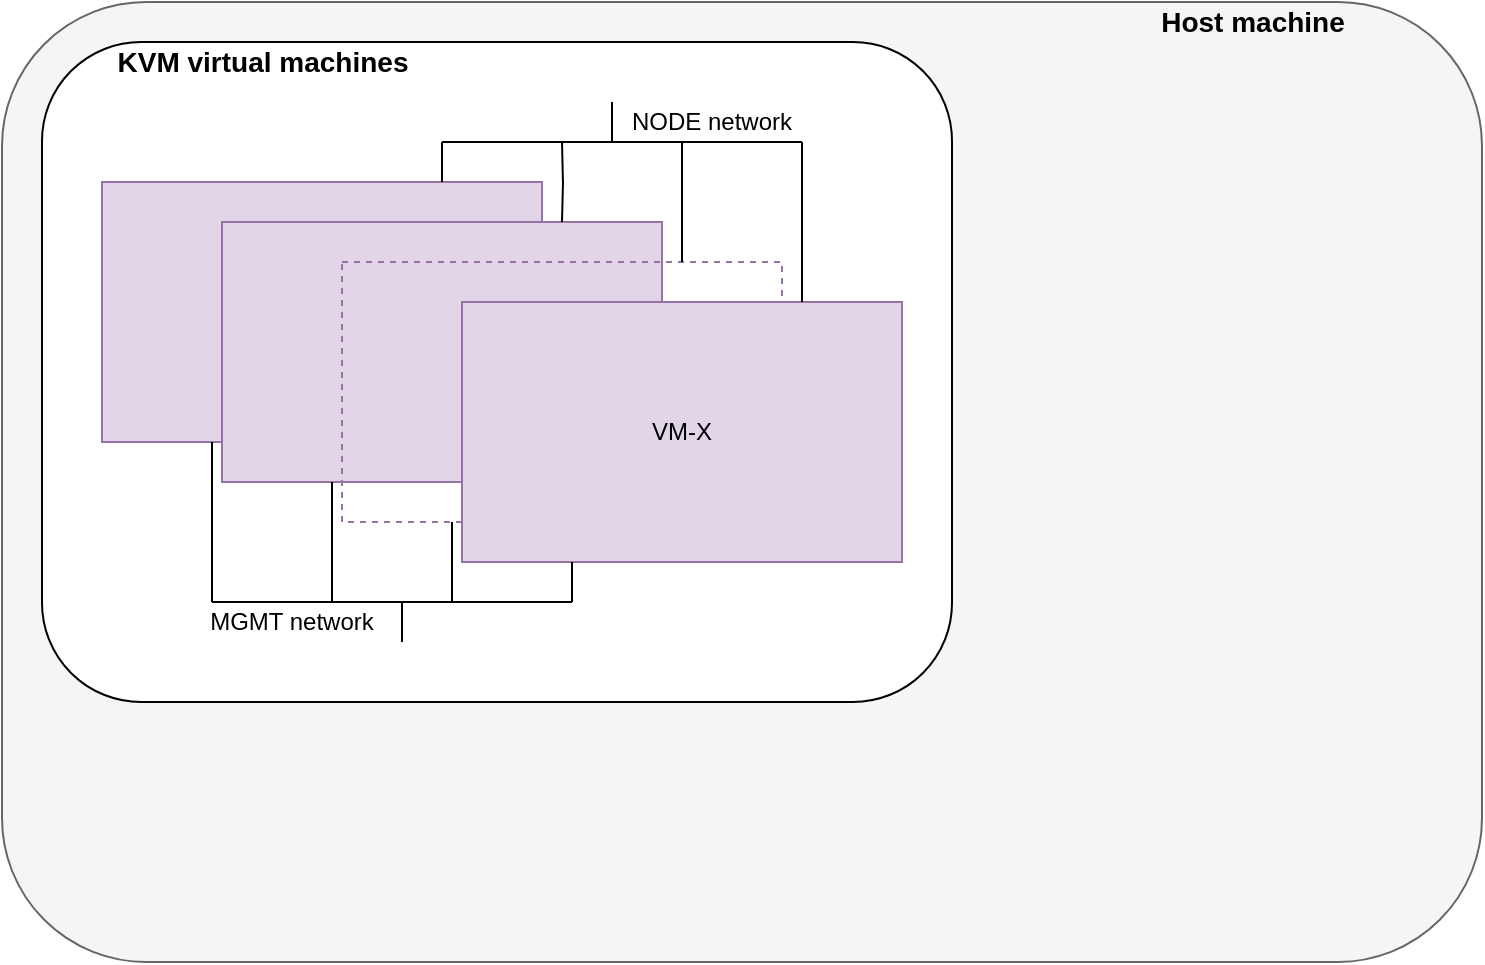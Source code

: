 <mxfile version="14.6.6" type="device"><diagram id="rp1hOsIYNSXzRboNR3zK" name="Page-1"><mxGraphModel dx="1185" dy="642" grid="1" gridSize="10" guides="1" tooltips="1" connect="1" arrows="1" fold="1" page="1" pageScale="1" pageWidth="850" pageHeight="1100" math="0" shadow="0"><root><mxCell id="0"/><mxCell id="1" parent="0"/><mxCell id="QOcHk8TOYj-UJlOSexjI-1" value="" style="rounded=1;whiteSpace=wrap;html=1;fillColor=#f5f5f5;strokeColor=#666666;fontColor=#333333;" vertex="1" parent="1"><mxGeometry x="70" y="190" width="740" height="480" as="geometry"/></mxCell><mxCell id="QOcHk8TOYj-UJlOSexjI-16" value="" style="rounded=1;whiteSpace=wrap;html=1;" vertex="1" parent="1"><mxGeometry x="90" y="210" width="455" height="330" as="geometry"/></mxCell><mxCell id="QOcHk8TOYj-UJlOSexjI-17" value="&lt;div style=&quot;font-size: 14px;&quot;&gt;KVM virtual machines&lt;/div&gt;" style="text;html=1;align=center;verticalAlign=middle;resizable=0;points=[];autosize=1;strokeColor=none;fontStyle=1;fontSize=14;" vertex="1" parent="1"><mxGeometry x="120" y="210" width="160" height="20" as="geometry"/></mxCell><mxCell id="QOcHk8TOYj-UJlOSexjI-27" value="MGMT network" style="text;html=1;strokeColor=none;fillColor=none;align=center;verticalAlign=middle;whiteSpace=wrap;rounded=0;dashed=1;fontSize=12;" vertex="1" parent="1"><mxGeometry x="170" y="490" width="90" height="20" as="geometry"/></mxCell><mxCell id="QOcHk8TOYj-UJlOSexjI-18" value="" style="group" vertex="1" connectable="0" parent="1"><mxGeometry x="120" y="280" width="400" height="190" as="geometry"/></mxCell><mxCell id="QOcHk8TOYj-UJlOSexjI-2" value="" style="rounded=0;whiteSpace=wrap;html=1;fillColor=#e1d5e7;strokeColor=#9673a6;" vertex="1" parent="QOcHk8TOYj-UJlOSexjI-18"><mxGeometry width="220" height="130" as="geometry"/></mxCell><mxCell id="QOcHk8TOYj-UJlOSexjI-12" value="" style="rounded=0;whiteSpace=wrap;html=1;fillColor=#e1d5e7;strokeColor=#9673a6;" vertex="1" parent="QOcHk8TOYj-UJlOSexjI-18"><mxGeometry x="60" y="20" width="220" height="130" as="geometry"/></mxCell><mxCell id="QOcHk8TOYj-UJlOSexjI-13" value="" style="rounded=0;whiteSpace=wrap;html=1;dashed=1;strokeColor=#9673a6;fillColor=none;" vertex="1" parent="QOcHk8TOYj-UJlOSexjI-18"><mxGeometry x="120" y="40" width="220" height="130" as="geometry"/></mxCell><mxCell id="QOcHk8TOYj-UJlOSexjI-14" value="VM-X" style="rounded=0;whiteSpace=wrap;html=1;fillColor=#e1d5e7;strokeColor=#9673a6;" vertex="1" parent="QOcHk8TOYj-UJlOSexjI-18"><mxGeometry x="180" y="60" width="220" height="130" as="geometry"/></mxCell><mxCell id="QOcHk8TOYj-UJlOSexjI-19" style="edgeStyle=orthogonalEdgeStyle;rounded=0;orthogonalLoop=1;jettySize=auto;html=1;exitX=0.25;exitY=1;exitDx=0;exitDy=0;fontSize=14;verticalAlign=middle;endArrow=none;endFill=0;" edge="1" parent="1" source="QOcHk8TOYj-UJlOSexjI-2"><mxGeometry x="120" y="280" as="geometry"><mxPoint x="175" y="490" as="targetPoint"/></mxGeometry></mxCell><mxCell id="QOcHk8TOYj-UJlOSexjI-20" style="edgeStyle=orthogonalEdgeStyle;rounded=0;orthogonalLoop=1;jettySize=auto;html=1;exitX=0.25;exitY=1;exitDx=0;exitDy=0;fontSize=14;endArrow=none;endFill=0;" edge="1" parent="1" source="QOcHk8TOYj-UJlOSexjI-12"><mxGeometry x="120" y="280" as="geometry"><mxPoint x="235" y="490" as="targetPoint"/></mxGeometry></mxCell><mxCell id="QOcHk8TOYj-UJlOSexjI-21" style="edgeStyle=orthogonalEdgeStyle;rounded=0;orthogonalLoop=1;jettySize=auto;html=1;exitX=0.25;exitY=1;exitDx=0;exitDy=0;fontSize=14;endArrow=none;endFill=0;" edge="1" parent="1" source="QOcHk8TOYj-UJlOSexjI-13"><mxGeometry x="120" y="280" as="geometry"><mxPoint x="295" y="490" as="targetPoint"/></mxGeometry></mxCell><mxCell id="QOcHk8TOYj-UJlOSexjI-22" style="edgeStyle=orthogonalEdgeStyle;rounded=0;orthogonalLoop=1;jettySize=auto;html=1;exitX=0.25;exitY=1;exitDx=0;exitDy=0;fontSize=14;endArrow=none;endFill=0;" edge="1" parent="1" source="QOcHk8TOYj-UJlOSexjI-14"><mxGeometry x="120" y="280" as="geometry"><mxPoint x="355" y="490" as="targetPoint"/></mxGeometry></mxCell><mxCell id="QOcHk8TOYj-UJlOSexjI-23" value="" style="endArrow=none;html=1;fontSize=14;" edge="1" parent="1"><mxGeometry x="120" y="280" width="50" height="50" as="geometry"><mxPoint x="355" y="490" as="sourcePoint"/><mxPoint x="175" y="490" as="targetPoint"/></mxGeometry></mxCell><mxCell id="QOcHk8TOYj-UJlOSexjI-26" value="" style="endArrow=none;html=1;fontSize=14;" edge="1" parent="1"><mxGeometry x="120" y="280" width="50" height="50" as="geometry"><mxPoint x="270" y="510" as="sourcePoint"/><mxPoint x="270" y="490" as="targetPoint"/></mxGeometry></mxCell><mxCell id="QOcHk8TOYj-UJlOSexjI-36" value="" style="group;rotation=-180;" vertex="1" connectable="0" parent="1"><mxGeometry x="290" y="240" width="180" height="100" as="geometry"/></mxCell><mxCell id="QOcHk8TOYj-UJlOSexjI-30" style="edgeStyle=orthogonalEdgeStyle;rounded=0;orthogonalLoop=1;jettySize=auto;html=1;exitX=0.25;exitY=1;exitDx=0;exitDy=0;fontSize=14;verticalAlign=middle;endArrow=none;endFill=0;" edge="1" parent="QOcHk8TOYj-UJlOSexjI-36"><mxGeometry x="235" y="230" as="geometry"><mxPoint x="180" y="20" as="sourcePoint"/><mxPoint x="180" y="100" as="targetPoint"/></mxGeometry></mxCell><mxCell id="QOcHk8TOYj-UJlOSexjI-31" style="edgeStyle=orthogonalEdgeStyle;rounded=0;orthogonalLoop=1;jettySize=auto;html=1;exitX=0.25;exitY=1;exitDx=0;exitDy=0;fontSize=14;endArrow=none;endFill=0;" edge="1" parent="QOcHk8TOYj-UJlOSexjI-36"><mxGeometry x="235" y="230" as="geometry"><mxPoint x="120" y="20" as="sourcePoint"/><mxPoint x="120" y="80" as="targetPoint"/></mxGeometry></mxCell><mxCell id="QOcHk8TOYj-UJlOSexjI-32" style="edgeStyle=orthogonalEdgeStyle;rounded=0;orthogonalLoop=1;jettySize=auto;html=1;exitX=0.25;exitY=1;exitDx=0;exitDy=0;fontSize=14;endArrow=none;endFill=0;" edge="1" parent="QOcHk8TOYj-UJlOSexjI-36"><mxGeometry x="235" y="230" as="geometry"><mxPoint x="60" y="20" as="sourcePoint"/><mxPoint x="60" y="60" as="targetPoint"/></mxGeometry></mxCell><mxCell id="QOcHk8TOYj-UJlOSexjI-33" style="edgeStyle=orthogonalEdgeStyle;rounded=0;orthogonalLoop=1;jettySize=auto;html=1;exitX=0.25;exitY=1;exitDx=0;exitDy=0;fontSize=14;endArrow=none;endFill=0;" edge="1" parent="QOcHk8TOYj-UJlOSexjI-36"><mxGeometry x="235" y="230" as="geometry"><mxPoint y="20" as="sourcePoint"/><mxPoint y="40" as="targetPoint"/></mxGeometry></mxCell><mxCell id="QOcHk8TOYj-UJlOSexjI-34" value="" style="endArrow=none;html=1;fontSize=14;" edge="1" parent="QOcHk8TOYj-UJlOSexjI-36"><mxGeometry x="185" y="180" width="50" height="50" as="geometry"><mxPoint x="180" y="20" as="sourcePoint"/><mxPoint y="20" as="targetPoint"/></mxGeometry></mxCell><mxCell id="QOcHk8TOYj-UJlOSexjI-35" value="" style="endArrow=none;html=1;fontSize=14;" edge="1" parent="QOcHk8TOYj-UJlOSexjI-36"><mxGeometry x="185" y="180" width="50" height="50" as="geometry"><mxPoint x="85" y="20" as="sourcePoint"/><mxPoint x="85" as="targetPoint"/></mxGeometry></mxCell><mxCell id="QOcHk8TOYj-UJlOSexjI-37" value="NODE network" style="text;html=1;strokeColor=none;fillColor=none;align=center;verticalAlign=middle;whiteSpace=wrap;rounded=0;dashed=1;fontSize=12;" vertex="1" parent="1"><mxGeometry x="380" y="240" width="90" height="20" as="geometry"/></mxCell><mxCell id="QOcHk8TOYj-UJlOSexjI-38" value="Host machine" style="text;html=1;align=center;verticalAlign=middle;resizable=0;points=[];autosize=1;strokeColor=none;fontStyle=1;fontSize=14;" vertex="1" parent="1"><mxGeometry x="640" y="190" width="110" height="20" as="geometry"/></mxCell></root></mxGraphModel></diagram></mxfile>
